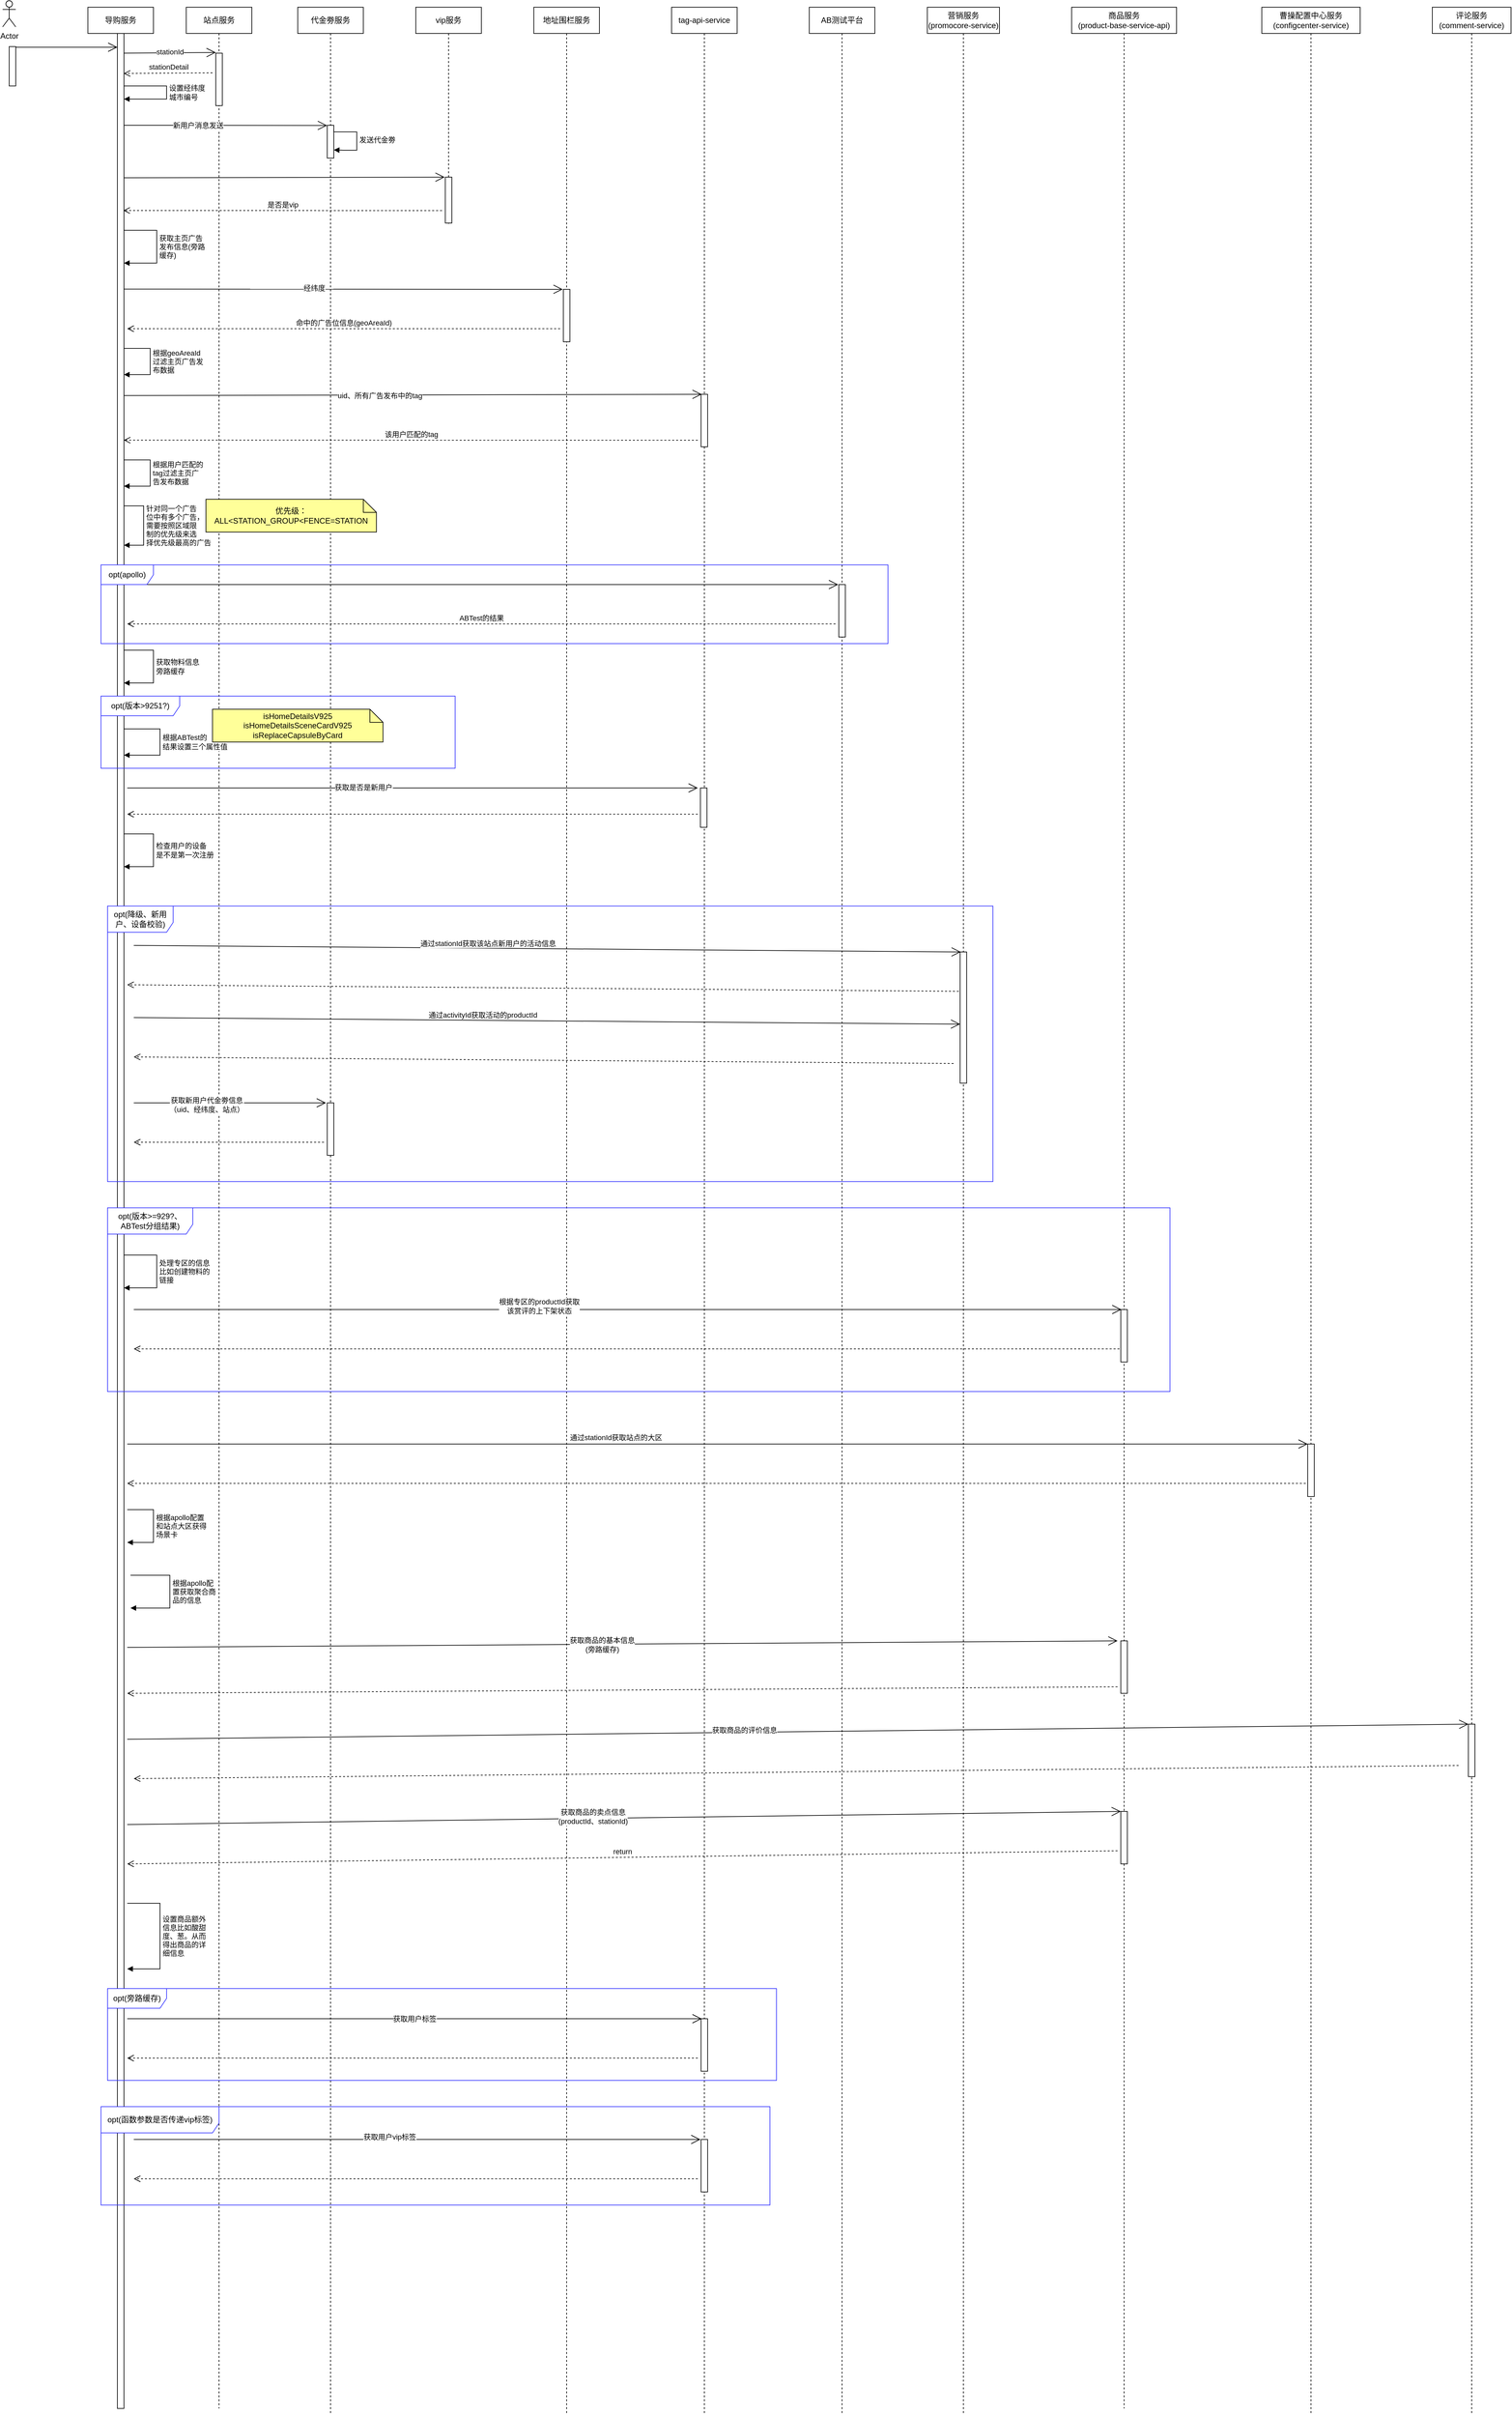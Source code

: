 <mxfile version="14.8.4" type="github">
  <diagram id="kgpKYQtTHZ0yAKxKKP6v" name="Page-1">
    <mxGraphModel dx="1892" dy="1228" grid="1" gridSize="10" guides="1" tooltips="1" connect="1" arrows="1" fold="1" page="1" pageScale="1" pageWidth="850" pageHeight="1100" math="0" shadow="0">
      <root>
        <mxCell id="0" />
        <mxCell id="1" parent="0" />
        <mxCell id="BySjJvubJEvUV4nn8snt-1" value="Actor" style="shape=umlActor;verticalLabelPosition=bottom;verticalAlign=top;html=1;outlineConnect=0;" vertex="1" parent="1">
          <mxGeometry x="170" width="20" height="40" as="geometry" />
        </mxCell>
        <mxCell id="BySjJvubJEvUV4nn8snt-5" value="" style="html=1;points=[];perimeter=orthogonalPerimeter;" vertex="1" parent="1">
          <mxGeometry x="180" y="70" width="10" height="60" as="geometry" />
        </mxCell>
        <mxCell id="BySjJvubJEvUV4nn8snt-8" value="" style="endArrow=open;endFill=1;endSize=12;html=1;" edge="1" parent="1">
          <mxGeometry width="160" relative="1" as="geometry">
            <mxPoint x="190" y="71" as="sourcePoint" />
            <mxPoint x="345" y="71" as="targetPoint" />
          </mxGeometry>
        </mxCell>
        <mxCell id="BySjJvubJEvUV4nn8snt-9" value="导购服务" style="shape=umlLifeline;perimeter=lifelinePerimeter;whiteSpace=wrap;html=1;container=1;collapsible=0;recursiveResize=0;outlineConnect=0;" vertex="1" parent="1">
          <mxGeometry x="300" y="10" width="100" height="1130" as="geometry" />
        </mxCell>
        <mxCell id="BySjJvubJEvUV4nn8snt-17" value="设置经纬度&lt;br&gt;城市编号" style="edgeStyle=orthogonalEdgeStyle;html=1;align=left;spacingLeft=2;endArrow=block;rounded=0;" edge="1" parent="BySjJvubJEvUV4nn8snt-9">
          <mxGeometry relative="1" as="geometry">
            <mxPoint x="55" y="120" as="sourcePoint" />
            <Array as="points">
              <mxPoint x="55" y="120" />
              <mxPoint x="120" y="120" />
              <mxPoint x="120" y="140" />
            </Array>
            <mxPoint x="55" y="140" as="targetPoint" />
          </mxGeometry>
        </mxCell>
        <mxCell id="BySjJvubJEvUV4nn8snt-30" value="" style="endArrow=open;endFill=1;endSize=12;html=1;entryX=-0.1;entryY=0;entryDx=0;entryDy=0;entryPerimeter=0;" edge="1" parent="BySjJvubJEvUV4nn8snt-9" target="BySjJvubJEvUV4nn8snt-29">
          <mxGeometry width="160" relative="1" as="geometry">
            <mxPoint x="55" y="260" as="sourcePoint" />
            <mxPoint x="215" y="260" as="targetPoint" />
          </mxGeometry>
        </mxCell>
        <mxCell id="BySjJvubJEvUV4nn8snt-12" value="站点服务" style="shape=umlLifeline;perimeter=lifelinePerimeter;whiteSpace=wrap;html=1;container=1;collapsible=0;recursiveResize=0;outlineConnect=0;" vertex="1" parent="1">
          <mxGeometry x="450" y="10" width="100" height="3660" as="geometry" />
        </mxCell>
        <mxCell id="BySjJvubJEvUV4nn8snt-14" value="" style="html=1;points=[];perimeter=orthogonalPerimeter;" vertex="1" parent="BySjJvubJEvUV4nn8snt-12">
          <mxGeometry x="45" y="70" width="10" height="80" as="geometry" />
        </mxCell>
        <mxCell id="BySjJvubJEvUV4nn8snt-84" value="" style="endArrow=open;endFill=1;endSize=12;html=1;" edge="1" parent="BySjJvubJEvUV4nn8snt-12">
          <mxGeometry width="160" relative="1" as="geometry">
            <mxPoint x="-80" y="1670" as="sourcePoint" />
            <mxPoint x="213" y="1670" as="targetPoint" />
          </mxGeometry>
        </mxCell>
        <mxCell id="BySjJvubJEvUV4nn8snt-85" value="获取新用户代金劵信息&lt;br&gt;（uid、经纬度、站点）" style="edgeLabel;html=1;align=center;verticalAlign=middle;resizable=0;points=[];" vertex="1" connectable="0" parent="BySjJvubJEvUV4nn8snt-84">
          <mxGeometry x="-0.247" y="-3" relative="1" as="geometry">
            <mxPoint as="offset" />
          </mxGeometry>
        </mxCell>
        <mxCell id="BySjJvubJEvUV4nn8snt-13" value="" style="endArrow=open;endFill=1;endSize=12;html=1;entryX=0;entryY=-0.012;entryDx=0;entryDy=0;entryPerimeter=0;" edge="1" parent="1" target="BySjJvubJEvUV4nn8snt-14">
          <mxGeometry width="160" relative="1" as="geometry">
            <mxPoint x="355" y="80" as="sourcePoint" />
            <mxPoint x="490" y="80" as="targetPoint" />
          </mxGeometry>
        </mxCell>
        <mxCell id="BySjJvubJEvUV4nn8snt-19" value="stationId" style="edgeLabel;html=1;align=center;verticalAlign=middle;resizable=0;points=[];" vertex="1" connectable="0" parent="BySjJvubJEvUV4nn8snt-13">
          <mxGeometry x="-0.004" y="2" relative="1" as="geometry">
            <mxPoint as="offset" />
          </mxGeometry>
        </mxCell>
        <mxCell id="BySjJvubJEvUV4nn8snt-15" value="stationDetail" style="html=1;verticalAlign=bottom;endArrow=open;dashed=1;endSize=8;entryX=0.967;entryY=0.392;entryDx=0;entryDy=0;entryPerimeter=0;" edge="1" parent="1">
          <mxGeometry relative="1" as="geometry">
            <mxPoint x="490" y="110" as="sourcePoint" />
            <mxPoint x="354.67" y="110.96" as="targetPoint" />
          </mxGeometry>
        </mxCell>
        <mxCell id="BySjJvubJEvUV4nn8snt-18" value="代金劵服务" style="shape=umlLifeline;perimeter=lifelinePerimeter;whiteSpace=wrap;html=1;container=1;collapsible=0;recursiveResize=0;outlineConnect=0;" vertex="1" parent="1">
          <mxGeometry x="620" y="10" width="100" height="3670" as="geometry" />
        </mxCell>
        <mxCell id="BySjJvubJEvUV4nn8snt-22" value="" style="html=1;points=[];perimeter=orthogonalPerimeter;" vertex="1" parent="BySjJvubJEvUV4nn8snt-18">
          <mxGeometry x="45" y="180" width="10" height="50" as="geometry" />
        </mxCell>
        <mxCell id="BySjJvubJEvUV4nn8snt-25" value="发送代金劵" style="edgeStyle=orthogonalEdgeStyle;html=1;align=left;spacingLeft=2;endArrow=block;rounded=0;exitX=0.988;exitY=0.128;exitDx=0;exitDy=0;exitPerimeter=0;entryX=0.998;entryY=0.75;entryDx=0;entryDy=0;entryPerimeter=0;" edge="1" target="BySjJvubJEvUV4nn8snt-22" parent="BySjJvubJEvUV4nn8snt-18" source="BySjJvubJEvUV4nn8snt-22">
          <mxGeometry relative="1" as="geometry">
            <mxPoint x="60" y="190" as="sourcePoint" />
            <Array as="points">
              <mxPoint x="55" y="190" />
              <mxPoint x="90" y="190" />
              <mxPoint x="90" y="218" />
              <mxPoint x="70" y="218" />
            </Array>
            <mxPoint x="70" y="209" as="targetPoint" />
          </mxGeometry>
        </mxCell>
        <mxCell id="BySjJvubJEvUV4nn8snt-83" value="" style="html=1;points=[];perimeter=orthogonalPerimeter;strokeColor=#000000;fillColor=#FFFFFF;" vertex="1" parent="BySjJvubJEvUV4nn8snt-18">
          <mxGeometry x="45" y="1670" width="10" height="80" as="geometry" />
        </mxCell>
        <mxCell id="BySjJvubJEvUV4nn8snt-21" value="" style="endArrow=open;endFill=1;endSize=12;html=1;entryX=-0.033;entryY=0.004;entryDx=0;entryDy=0;entryPerimeter=0;" edge="1" parent="1" target="BySjJvubJEvUV4nn8snt-22">
          <mxGeometry width="160" relative="1" as="geometry">
            <mxPoint x="355" y="190" as="sourcePoint" />
            <mxPoint x="515" y="190" as="targetPoint" />
          </mxGeometry>
        </mxCell>
        <mxCell id="BySjJvubJEvUV4nn8snt-23" value="新用户消息发送" style="edgeLabel;html=1;align=center;verticalAlign=middle;resizable=0;points=[];" vertex="1" connectable="0" parent="BySjJvubJEvUV4nn8snt-21">
          <mxGeometry x="-0.27" relative="1" as="geometry">
            <mxPoint as="offset" />
          </mxGeometry>
        </mxCell>
        <mxCell id="BySjJvubJEvUV4nn8snt-28" value="vip服务" style="shape=umlLifeline;perimeter=lifelinePerimeter;whiteSpace=wrap;html=1;container=1;collapsible=0;recursiveResize=0;outlineConnect=0;" vertex="1" parent="1">
          <mxGeometry x="800" y="10" width="100" height="330" as="geometry" />
        </mxCell>
        <mxCell id="BySjJvubJEvUV4nn8snt-29" value="" style="html=1;points=[];perimeter=orthogonalPerimeter;" vertex="1" parent="BySjJvubJEvUV4nn8snt-28">
          <mxGeometry x="45" y="259" width="10" height="70" as="geometry" />
        </mxCell>
        <mxCell id="BySjJvubJEvUV4nn8snt-31" value="是否是vip" style="html=1;verticalAlign=bottom;endArrow=open;dashed=1;endSize=8;entryX=0.9;entryY=0.694;entryDx=0;entryDy=0;entryPerimeter=0;" edge="1" parent="1">
          <mxGeometry relative="1" as="geometry">
            <mxPoint x="840" y="320" as="sourcePoint" />
            <mxPoint x="354.0" y="319.84" as="targetPoint" />
          </mxGeometry>
        </mxCell>
        <mxCell id="BySjJvubJEvUV4nn8snt-33" value="获取主页广告&lt;br&gt;发布信息(旁路&lt;br&gt;缓存)" style="edgeStyle=orthogonalEdgeStyle;html=1;align=left;spacingLeft=2;endArrow=block;rounded=0;" edge="1" parent="1">
          <mxGeometry relative="1" as="geometry">
            <mxPoint x="355" y="350" as="sourcePoint" />
            <Array as="points">
              <mxPoint x="405" y="350" />
              <mxPoint x="405" y="400" />
            </Array>
            <mxPoint x="355" y="400" as="targetPoint" />
          </mxGeometry>
        </mxCell>
        <mxCell id="BySjJvubJEvUV4nn8snt-35" value="地址围栏服务" style="shape=umlLifeline;perimeter=lifelinePerimeter;whiteSpace=wrap;html=1;container=1;collapsible=0;recursiveResize=0;outlineConnect=0;" vertex="1" parent="1">
          <mxGeometry x="980" y="10" width="100" height="3670" as="geometry" />
        </mxCell>
        <mxCell id="BySjJvubJEvUV4nn8snt-36" value="" style="html=1;points=[];perimeter=orthogonalPerimeter;" vertex="1" parent="BySjJvubJEvUV4nn8snt-35">
          <mxGeometry x="45" y="430" width="10" height="80" as="geometry" />
        </mxCell>
        <mxCell id="BySjJvubJEvUV4nn8snt-44" value="" style="endArrow=open;endFill=1;endSize=12;html=1;exitX=0.971;exitY=0.755;exitDx=0;exitDy=0;exitPerimeter=0;" edge="1" parent="BySjJvubJEvUV4nn8snt-35">
          <mxGeometry width="160" relative="1" as="geometry">
            <mxPoint x="-625.29" y="591.905" as="sourcePoint" />
            <mxPoint x="256" y="590" as="targetPoint" />
          </mxGeometry>
        </mxCell>
        <mxCell id="BySjJvubJEvUV4nn8snt-45" value="uid、所有广告发布中的tag" style="edgeLabel;html=1;align=center;verticalAlign=middle;resizable=0;points=[];" vertex="1" connectable="0" parent="BySjJvubJEvUV4nn8snt-44">
          <mxGeometry x="-0.115" y="-1" relative="1" as="geometry">
            <mxPoint as="offset" />
          </mxGeometry>
        </mxCell>
        <mxCell id="BySjJvubJEvUV4nn8snt-69" value="" style="endArrow=open;endFill=1;endSize=12;html=1;" edge="1" parent="BySjJvubJEvUV4nn8snt-35">
          <mxGeometry width="160" relative="1" as="geometry">
            <mxPoint x="-620" y="1190" as="sourcePoint" />
            <mxPoint x="250" y="1190" as="targetPoint" />
          </mxGeometry>
        </mxCell>
        <mxCell id="BySjJvubJEvUV4nn8snt-70" value="获取是否是新用户" style="edgeLabel;html=1;align=center;verticalAlign=middle;resizable=0;points=[];" vertex="1" connectable="0" parent="BySjJvubJEvUV4nn8snt-69">
          <mxGeometry x="-0.173" y="1" relative="1" as="geometry">
            <mxPoint as="offset" />
          </mxGeometry>
        </mxCell>
        <mxCell id="BySjJvubJEvUV4nn8snt-123" value="获取用户标签" style="endArrow=open;endFill=1;endSize=12;html=1;" edge="1" parent="BySjJvubJEvUV4nn8snt-35">
          <mxGeometry width="160" relative="1" as="geometry">
            <mxPoint x="-620" y="3066" as="sourcePoint" />
            <mxPoint x="256" y="3066" as="targetPoint" />
          </mxGeometry>
        </mxCell>
        <mxCell id="BySjJvubJEvUV4nn8snt-127" value="" style="endArrow=open;endFill=1;endSize=12;html=1;" edge="1" parent="BySjJvubJEvUV4nn8snt-35">
          <mxGeometry width="160" relative="1" as="geometry">
            <mxPoint x="-610" y="3250" as="sourcePoint" />
            <mxPoint x="254" y="3250" as="targetPoint" />
          </mxGeometry>
        </mxCell>
        <mxCell id="BySjJvubJEvUV4nn8snt-128" value="获取用户vip标签" style="edgeLabel;html=1;align=center;verticalAlign=middle;resizable=0;points=[];" vertex="1" connectable="0" parent="BySjJvubJEvUV4nn8snt-127">
          <mxGeometry x="-0.097" y="4" relative="1" as="geometry">
            <mxPoint as="offset" />
          </mxGeometry>
        </mxCell>
        <mxCell id="BySjJvubJEvUV4nn8snt-37" value="" style="endArrow=open;endFill=1;endSize=12;html=1;exitX=0.988;exitY=0.533;exitDx=0;exitDy=0;exitPerimeter=0;" edge="1" parent="1">
          <mxGeometry width="160" relative="1" as="geometry">
            <mxPoint x="354.88" y="439.623" as="sourcePoint" />
            <mxPoint x="1024" y="440" as="targetPoint" />
          </mxGeometry>
        </mxCell>
        <mxCell id="BySjJvubJEvUV4nn8snt-39" value="经纬度" style="edgeLabel;html=1;align=center;verticalAlign=middle;resizable=0;points=[];" vertex="1" connectable="0" parent="BySjJvubJEvUV4nn8snt-37">
          <mxGeometry x="-0.13" y="2" relative="1" as="geometry">
            <mxPoint x="-1" as="offset" />
          </mxGeometry>
        </mxCell>
        <mxCell id="BySjJvubJEvUV4nn8snt-38" value="命中的广告位信息(geoAreaId)" style="html=1;verticalAlign=bottom;endArrow=open;dashed=1;endSize=8;" edge="1" parent="1">
          <mxGeometry relative="1" as="geometry">
            <mxPoint x="1020" y="500" as="sourcePoint" />
            <mxPoint x="360" y="500" as="targetPoint" />
          </mxGeometry>
        </mxCell>
        <mxCell id="BySjJvubJEvUV4nn8snt-41" value="根据&lt;span style=&quot;text-align: center&quot;&gt;geoAreaId&lt;br&gt;&lt;/span&gt;过滤主页广告发&lt;br&gt;布数据" style="edgeStyle=orthogonalEdgeStyle;html=1;align=left;spacingLeft=2;endArrow=block;rounded=0;" edge="1" parent="1">
          <mxGeometry relative="1" as="geometry">
            <mxPoint x="355" y="530" as="sourcePoint" />
            <Array as="points">
              <mxPoint x="395" y="530" />
              <mxPoint x="395" y="570" />
              <mxPoint x="355" y="570" />
            </Array>
            <mxPoint x="355" y="570" as="targetPoint" />
          </mxGeometry>
        </mxCell>
        <mxCell id="BySjJvubJEvUV4nn8snt-42" value="tag-api-service" style="shape=umlLifeline;perimeter=lifelinePerimeter;whiteSpace=wrap;html=1;container=1;collapsible=0;recursiveResize=0;outlineConnect=0;" vertex="1" parent="1">
          <mxGeometry x="1190" y="10" width="100" height="3670" as="geometry" />
        </mxCell>
        <mxCell id="BySjJvubJEvUV4nn8snt-43" value="" style="html=1;points=[];perimeter=orthogonalPerimeter;" vertex="1" parent="BySjJvubJEvUV4nn8snt-42">
          <mxGeometry x="45" y="590" width="10" height="80" as="geometry" />
        </mxCell>
        <mxCell id="BySjJvubJEvUV4nn8snt-60" value="" style="endArrow=open;endFill=1;endSize=12;html=1;" edge="1" parent="BySjJvubJEvUV4nn8snt-42">
          <mxGeometry width="160" relative="1" as="geometry">
            <mxPoint x="-830" y="880" as="sourcePoint" />
            <mxPoint x="254" y="880" as="targetPoint" />
          </mxGeometry>
        </mxCell>
        <mxCell id="BySjJvubJEvUV4nn8snt-68" value="" style="html=1;points=[];perimeter=orthogonalPerimeter;fillColor=#FFFFFF;" vertex="1" parent="BySjJvubJEvUV4nn8snt-42">
          <mxGeometry x="44" y="1190" width="10" height="60" as="geometry" />
        </mxCell>
        <mxCell id="BySjJvubJEvUV4nn8snt-46" value="该用户匹配的tag" style="html=1;verticalAlign=bottom;endArrow=open;dashed=1;endSize=8;entryX=0.971;entryY=0.848;entryDx=0;entryDy=0;entryPerimeter=0;" edge="1" parent="1">
          <mxGeometry relative="1" as="geometry">
            <mxPoint x="1230" y="670" as="sourcePoint" />
            <mxPoint x="354.71" y="669.888" as="targetPoint" />
          </mxGeometry>
        </mxCell>
        <mxCell id="BySjJvubJEvUV4nn8snt-47" value="根据用户匹配的&lt;br&gt;tag过滤主页广&lt;br&gt;告发布数据" style="edgeStyle=orthogonalEdgeStyle;html=1;align=left;spacingLeft=2;endArrow=block;rounded=0;" edge="1" parent="1">
          <mxGeometry relative="1" as="geometry">
            <mxPoint x="355.0" y="700" as="sourcePoint" />
            <Array as="points">
              <mxPoint x="395" y="700" />
              <mxPoint x="395" y="740" />
              <mxPoint x="355" y="740" />
            </Array>
            <mxPoint x="355.0" y="740" as="targetPoint" />
          </mxGeometry>
        </mxCell>
        <mxCell id="BySjJvubJEvUV4nn8snt-48" value="" style="html=1;points=[];perimeter=orthogonalPerimeter;" vertex="1" parent="1">
          <mxGeometry x="345" y="50" width="10" height="3620" as="geometry" />
        </mxCell>
        <mxCell id="BySjJvubJEvUV4nn8snt-53" value="&lt;span style=&quot;text-align: center&quot;&gt;针对同一个广告&lt;/span&gt;&lt;br style=&quot;text-align: center&quot;&gt;&lt;span style=&quot;text-align: center&quot;&gt;位中有多个广告，&lt;/span&gt;&lt;br style=&quot;text-align: center&quot;&gt;&lt;span style=&quot;text-align: center&quot;&gt;需要按照区域限&lt;br&gt;制的优先级来选&lt;br&gt;择优先级最高的广告&lt;/span&gt;" style="edgeStyle=orthogonalEdgeStyle;html=1;align=left;spacingLeft=2;endArrow=block;rounded=0;" edge="1" parent="1">
          <mxGeometry relative="1" as="geometry">
            <mxPoint x="355" y="770" as="sourcePoint" />
            <Array as="points">
              <mxPoint x="385" y="770" />
              <mxPoint x="385" y="830" />
              <mxPoint x="355" y="830" />
            </Array>
            <mxPoint x="355" y="830" as="targetPoint" />
          </mxGeometry>
        </mxCell>
        <mxCell id="BySjJvubJEvUV4nn8snt-54" value="优先级：&lt;br&gt;ALL&amp;lt;STATION_GROUP&amp;lt;FENCE=STATION" style="shape=note;size=20;whiteSpace=wrap;html=1;fillColor=#FFFF99;" vertex="1" parent="1">
          <mxGeometry x="480" y="760" width="260" height="50" as="geometry" />
        </mxCell>
        <mxCell id="BySjJvubJEvUV4nn8snt-55" style="edgeStyle=orthogonalEdgeStyle;rounded=0;orthogonalLoop=1;jettySize=auto;html=1;exitX=0.5;exitY=1;exitDx=0;exitDy=0;exitPerimeter=0;" edge="1" parent="1" source="BySjJvubJEvUV4nn8snt-54" target="BySjJvubJEvUV4nn8snt-54">
          <mxGeometry relative="1" as="geometry" />
        </mxCell>
        <mxCell id="BySjJvubJEvUV4nn8snt-58" value="AB测试平台" style="shape=umlLifeline;perimeter=lifelinePerimeter;whiteSpace=wrap;html=1;container=1;collapsible=0;recursiveResize=0;outlineConnect=0;fillColor=#FFFFFF;" vertex="1" parent="1">
          <mxGeometry x="1400" y="10" width="100" height="3670" as="geometry" />
        </mxCell>
        <mxCell id="BySjJvubJEvUV4nn8snt-59" value="" style="html=1;points=[];perimeter=orthogonalPerimeter;fillColor=#FFFFFF;" vertex="1" parent="BySjJvubJEvUV4nn8snt-58">
          <mxGeometry x="45" y="880" width="10" height="80" as="geometry" />
        </mxCell>
        <mxCell id="BySjJvubJEvUV4nn8snt-77" value="" style="endArrow=open;endFill=1;endSize=12;html=1;" edge="1" parent="BySjJvubJEvUV4nn8snt-58">
          <mxGeometry width="160" relative="1" as="geometry">
            <mxPoint x="-1030" y="1430" as="sourcePoint" />
            <mxPoint x="231" y="1440" as="targetPoint" />
          </mxGeometry>
        </mxCell>
        <mxCell id="BySjJvubJEvUV4nn8snt-78" value="通过stationId获取该站点新用户的活动信息" style="edgeLabel;html=1;align=center;verticalAlign=middle;resizable=0;points=[];" vertex="1" connectable="0" parent="BySjJvubJEvUV4nn8snt-77">
          <mxGeometry x="-0.144" y="8" relative="1" as="geometry">
            <mxPoint as="offset" />
          </mxGeometry>
        </mxCell>
        <mxCell id="BySjJvubJEvUV4nn8snt-80" value="" style="endArrow=open;endFill=1;endSize=12;html=1;" edge="1" parent="BySjJvubJEvUV4nn8snt-58">
          <mxGeometry width="160" relative="1" as="geometry">
            <mxPoint x="-1030" y="1540" as="sourcePoint" />
            <mxPoint x="230" y="1550" as="targetPoint" />
          </mxGeometry>
        </mxCell>
        <mxCell id="BySjJvubJEvUV4nn8snt-81" value="通过activityId获取活动的productId" style="edgeLabel;html=1;align=center;verticalAlign=middle;resizable=0;points=[];" vertex="1" connectable="0" parent="BySjJvubJEvUV4nn8snt-80">
          <mxGeometry x="-0.156" y="8" relative="1" as="geometry">
            <mxPoint as="offset" />
          </mxGeometry>
        </mxCell>
        <mxCell id="BySjJvubJEvUV4nn8snt-61" value="ABTest的结果" style="html=1;verticalAlign=bottom;endArrow=open;dashed=1;endSize=8;" edge="1" parent="1">
          <mxGeometry relative="1" as="geometry">
            <mxPoint x="1440" y="950" as="sourcePoint" />
            <mxPoint x="360" y="950" as="targetPoint" />
          </mxGeometry>
        </mxCell>
        <mxCell id="BySjJvubJEvUV4nn8snt-63" value="获取物料信息&lt;br&gt;旁路缓存" style="edgeStyle=orthogonalEdgeStyle;html=1;align=left;spacingLeft=2;endArrow=block;rounded=0;" edge="1" parent="1">
          <mxGeometry relative="1" as="geometry">
            <mxPoint x="355" y="990" as="sourcePoint" />
            <Array as="points">
              <mxPoint x="400" y="990" />
              <mxPoint x="400" y="1040" />
              <mxPoint x="355" y="1040" />
            </Array>
            <mxPoint x="355" y="1040" as="targetPoint" />
          </mxGeometry>
        </mxCell>
        <mxCell id="BySjJvubJEvUV4nn8snt-64" value="opt(apollo)" style="shape=umlFrame;whiteSpace=wrap;html=1;fillColor=#FFFFFF;width=80;height=30;strokeColor=#3333FF;" vertex="1" parent="1">
          <mxGeometry x="320" y="860" width="1200" height="120" as="geometry" />
        </mxCell>
        <mxCell id="BySjJvubJEvUV4nn8snt-66" value="根据ABTest的&lt;br&gt;结果设置三个属性值" style="edgeStyle=orthogonalEdgeStyle;html=1;align=left;spacingLeft=2;endArrow=block;rounded=0;" edge="1" parent="1">
          <mxGeometry relative="1" as="geometry">
            <mxPoint x="355" y="1110" as="sourcePoint" />
            <Array as="points">
              <mxPoint x="410" y="1110" />
              <mxPoint x="410" y="1150" />
              <mxPoint x="355" y="1150" />
            </Array>
            <mxPoint x="355" y="1150" as="targetPoint" />
          </mxGeometry>
        </mxCell>
        <mxCell id="BySjJvubJEvUV4nn8snt-67" value="isHomeDetailsV925&lt;br&gt;isHomeDetailsSceneCardV925&lt;br&gt;isReplaceCapsuleByCard" style="shape=note;size=20;whiteSpace=wrap;html=1;fillColor=#FFFF99;" vertex="1" parent="1">
          <mxGeometry x="490" y="1080" width="260" height="50" as="geometry" />
        </mxCell>
        <mxCell id="BySjJvubJEvUV4nn8snt-71" value="" style="html=1;verticalAlign=bottom;endArrow=open;dashed=1;endSize=8;" edge="1" parent="1">
          <mxGeometry relative="1" as="geometry">
            <mxPoint x="1230" y="1240" as="sourcePoint" />
            <mxPoint x="360" y="1240" as="targetPoint" />
          </mxGeometry>
        </mxCell>
        <mxCell id="BySjJvubJEvUV4nn8snt-73" value="检查用户的设备&lt;br&gt;是不是第一次注册" style="edgeStyle=orthogonalEdgeStyle;html=1;align=left;spacingLeft=2;endArrow=block;rounded=0;" edge="1" parent="1">
          <mxGeometry relative="1" as="geometry">
            <mxPoint x="355.0" y="1270" as="sourcePoint" />
            <Array as="points">
              <mxPoint x="400" y="1270" />
              <mxPoint x="400" y="1320" />
              <mxPoint x="355" y="1320" />
            </Array>
            <mxPoint x="355.0" y="1320" as="targetPoint" />
          </mxGeometry>
        </mxCell>
        <mxCell id="BySjJvubJEvUV4nn8snt-74" value="opt(版本&amp;gt;9251?)" style="shape=umlFrame;whiteSpace=wrap;html=1;fillColor=#FFFFFF;width=120;height=30;strokeColor=#3333FF;" vertex="1" parent="1">
          <mxGeometry x="320" y="1060" width="540" height="110" as="geometry" />
        </mxCell>
        <mxCell id="BySjJvubJEvUV4nn8snt-75" value="营销服务&lt;br&gt;(promocore-service)" style="shape=umlLifeline;perimeter=lifelinePerimeter;whiteSpace=wrap;html=1;container=1;collapsible=0;recursiveResize=0;outlineConnect=0;strokeColor=#000000;fillColor=#FFFFFF;" vertex="1" parent="1">
          <mxGeometry x="1580" y="10" width="110" height="3670" as="geometry" />
        </mxCell>
        <mxCell id="BySjJvubJEvUV4nn8snt-76" value="" style="html=1;points=[];perimeter=orthogonalPerimeter;strokeColor=#000000;fillColor=#FFFFFF;" vertex="1" parent="BySjJvubJEvUV4nn8snt-75">
          <mxGeometry x="50" y="1440" width="10" height="200" as="geometry" />
        </mxCell>
        <mxCell id="BySjJvubJEvUV4nn8snt-79" value="" style="html=1;verticalAlign=bottom;endArrow=open;dashed=1;endSize=8;" edge="1" parent="1">
          <mxGeometry relative="1" as="geometry">
            <mxPoint x="1628" y="1510" as="sourcePoint" />
            <mxPoint x="360" y="1500" as="targetPoint" />
          </mxGeometry>
        </mxCell>
        <mxCell id="BySjJvubJEvUV4nn8snt-82" value="" style="html=1;verticalAlign=bottom;endArrow=open;dashed=1;endSize=8;" edge="1" parent="1">
          <mxGeometry relative="1" as="geometry">
            <mxPoint x="1620" y="1620" as="sourcePoint" />
            <mxPoint x="370" y="1610" as="targetPoint" />
          </mxGeometry>
        </mxCell>
        <mxCell id="BySjJvubJEvUV4nn8snt-86" value="" style="html=1;verticalAlign=bottom;endArrow=open;dashed=1;endSize=8;" edge="1" parent="1">
          <mxGeometry relative="1" as="geometry">
            <mxPoint x="660" y="1740" as="sourcePoint" />
            <mxPoint x="370" y="1740" as="targetPoint" />
          </mxGeometry>
        </mxCell>
        <mxCell id="BySjJvubJEvUV4nn8snt-87" value="opt(降级、新用户、设备校验)" style="shape=umlFrame;whiteSpace=wrap;html=1;strokeColor=#3333FF;fillColor=#FFFFFF;width=100;height=40;" vertex="1" parent="1">
          <mxGeometry x="330" y="1380" width="1350" height="420" as="geometry" />
        </mxCell>
        <mxCell id="BySjJvubJEvUV4nn8snt-89" value="商品服务&lt;br&gt;(product-base-service-api)" style="shape=umlLifeline;perimeter=lifelinePerimeter;whiteSpace=wrap;html=1;container=1;collapsible=0;recursiveResize=0;outlineConnect=0;strokeColor=#000000;fillColor=#FFFFFF;" vertex="1" parent="1">
          <mxGeometry x="1800" y="10" width="160" height="3660" as="geometry" />
        </mxCell>
        <mxCell id="BySjJvubJEvUV4nn8snt-107" value="" style="html=1;points=[];perimeter=orthogonalPerimeter;strokeColor=#000000;fillColor=#FFFFFF;" vertex="1" parent="BySjJvubJEvUV4nn8snt-89">
          <mxGeometry x="75" y="2490" width="10" height="80" as="geometry" />
        </mxCell>
        <mxCell id="BySjJvubJEvUV4nn8snt-116" value="" style="html=1;points=[];perimeter=orthogonalPerimeter;strokeColor=#000000;fillColor=#FFFFFF;" vertex="1" parent="BySjJvubJEvUV4nn8snt-89">
          <mxGeometry x="75" y="2750" width="10" height="80" as="geometry" />
        </mxCell>
        <mxCell id="BySjJvubJEvUV4nn8snt-90" value="" style="html=1;points=[];perimeter=orthogonalPerimeter;strokeColor=#000000;fillColor=#FFFFFF;" vertex="1" parent="1">
          <mxGeometry x="1875" y="1995" width="10" height="80" as="geometry" />
        </mxCell>
        <mxCell id="BySjJvubJEvUV4nn8snt-92" value="处理专区的信息&lt;br&gt;比如创建物料的&lt;br&gt;链接" style="edgeStyle=orthogonalEdgeStyle;html=1;align=left;spacingLeft=2;endArrow=block;rounded=0;" edge="1" parent="1">
          <mxGeometry relative="1" as="geometry">
            <mxPoint x="355" y="1912" as="sourcePoint" />
            <Array as="points">
              <mxPoint x="405" y="1912" />
              <mxPoint x="405" y="1962" />
            </Array>
            <mxPoint x="355" y="1962" as="targetPoint" />
          </mxGeometry>
        </mxCell>
        <mxCell id="BySjJvubJEvUV4nn8snt-93" value="" style="endArrow=open;endFill=1;endSize=12;html=1;" edge="1" parent="1">
          <mxGeometry width="160" relative="1" as="geometry">
            <mxPoint x="370" y="1995" as="sourcePoint" />
            <mxPoint x="1876" y="1995" as="targetPoint" />
          </mxGeometry>
        </mxCell>
        <mxCell id="BySjJvubJEvUV4nn8snt-94" value="根据专区的productId获取&lt;br&gt;该赏评的上下架状态" style="edgeLabel;html=1;align=center;verticalAlign=middle;resizable=0;points=[];" vertex="1" connectable="0" parent="BySjJvubJEvUV4nn8snt-93">
          <mxGeometry x="-0.18" y="5" relative="1" as="geometry">
            <mxPoint as="offset" />
          </mxGeometry>
        </mxCell>
        <mxCell id="BySjJvubJEvUV4nn8snt-95" value="" style="html=1;verticalAlign=bottom;endArrow=open;dashed=1;endSize=8;" edge="1" parent="1">
          <mxGeometry relative="1" as="geometry">
            <mxPoint x="1873" y="2055" as="sourcePoint" />
            <mxPoint x="370" y="2055" as="targetPoint" />
          </mxGeometry>
        </mxCell>
        <mxCell id="BySjJvubJEvUV4nn8snt-96" value="opt(版本&amp;gt;=929?、ABTest分组结果)" style="shape=umlFrame;whiteSpace=wrap;html=1;strokeColor=#3333FF;fillColor=#FFFFFF;width=130;height=40;" vertex="1" parent="1">
          <mxGeometry x="330" y="1840" width="1620" height="280" as="geometry" />
        </mxCell>
        <mxCell id="BySjJvubJEvUV4nn8snt-98" value="曹操配置中心服务&lt;br&gt;(configcenter-service)" style="shape=umlLifeline;perimeter=lifelinePerimeter;whiteSpace=wrap;html=1;container=1;collapsible=0;recursiveResize=0;outlineConnect=0;strokeColor=#000000;fillColor=#FFFFFF;" vertex="1" parent="1">
          <mxGeometry x="2090" y="10" width="150" height="3670" as="geometry" />
        </mxCell>
        <mxCell id="BySjJvubJEvUV4nn8snt-99" value="" style="html=1;points=[];perimeter=orthogonalPerimeter;strokeColor=#000000;fillColor=#FFFFFF;" vertex="1" parent="BySjJvubJEvUV4nn8snt-98">
          <mxGeometry x="70" y="2190" width="10" height="80" as="geometry" />
        </mxCell>
        <mxCell id="BySjJvubJEvUV4nn8snt-100" value="" style="endArrow=open;endFill=1;endSize=12;html=1;" edge="1" parent="1">
          <mxGeometry width="160" relative="1" as="geometry">
            <mxPoint x="360" y="2200" as="sourcePoint" />
            <mxPoint x="2160" y="2200" as="targetPoint" />
          </mxGeometry>
        </mxCell>
        <mxCell id="BySjJvubJEvUV4nn8snt-101" value="通过stationId获取站点的大区" style="edgeLabel;html=1;align=center;verticalAlign=middle;resizable=0;points=[];" vertex="1" connectable="0" parent="BySjJvubJEvUV4nn8snt-100">
          <mxGeometry x="-0.172" y="10" relative="1" as="geometry">
            <mxPoint as="offset" />
          </mxGeometry>
        </mxCell>
        <mxCell id="BySjJvubJEvUV4nn8snt-102" value="" style="html=1;verticalAlign=bottom;endArrow=open;dashed=1;endSize=8;" edge="1" parent="1">
          <mxGeometry relative="1" as="geometry">
            <mxPoint x="2157" y="2260" as="sourcePoint" />
            <mxPoint x="360" y="2260" as="targetPoint" />
          </mxGeometry>
        </mxCell>
        <mxCell id="BySjJvubJEvUV4nn8snt-104" value="根据apollo配置&lt;br&gt;和站点大区获得&lt;br&gt;场景卡" style="edgeStyle=orthogonalEdgeStyle;html=1;align=left;spacingLeft=2;endArrow=block;rounded=0;" edge="1" parent="1">
          <mxGeometry relative="1" as="geometry">
            <mxPoint x="360" y="2300" as="sourcePoint" />
            <Array as="points">
              <mxPoint x="400" y="2300" />
              <mxPoint x="400" y="2350" />
              <mxPoint x="360" y="2350" />
            </Array>
            <mxPoint x="360" y="2350" as="targetPoint" />
          </mxGeometry>
        </mxCell>
        <mxCell id="BySjJvubJEvUV4nn8snt-106" value="根据apollo配&lt;br&gt;置获取聚合商&lt;br&gt;品的信息" style="edgeStyle=orthogonalEdgeStyle;html=1;align=left;spacingLeft=2;endArrow=block;rounded=0;" edge="1" parent="1">
          <mxGeometry relative="1" as="geometry">
            <mxPoint x="365" y="2400" as="sourcePoint" />
            <Array as="points">
              <mxPoint x="425" y="2400" />
              <mxPoint x="425" y="2450" />
            </Array>
            <mxPoint x="365" y="2450" as="targetPoint" />
          </mxGeometry>
        </mxCell>
        <mxCell id="BySjJvubJEvUV4nn8snt-108" value="" style="endArrow=open;endFill=1;endSize=12;html=1;" edge="1" parent="1">
          <mxGeometry width="160" relative="1" as="geometry">
            <mxPoint x="360" y="2510" as="sourcePoint" />
            <mxPoint x="1870" y="2500" as="targetPoint" />
          </mxGeometry>
        </mxCell>
        <mxCell id="BySjJvubJEvUV4nn8snt-109" value="获取商品的基本信息&lt;br&gt;(旁路缓存)" style="edgeLabel;html=1;align=center;verticalAlign=middle;resizable=0;points=[];" vertex="1" connectable="0" parent="BySjJvubJEvUV4nn8snt-108">
          <mxGeometry x="-0.042" y="-1" relative="1" as="geometry">
            <mxPoint as="offset" />
          </mxGeometry>
        </mxCell>
        <mxCell id="BySjJvubJEvUV4nn8snt-110" value="" style="html=1;verticalAlign=bottom;endArrow=open;dashed=1;endSize=8;" edge="1" parent="1">
          <mxGeometry relative="1" as="geometry">
            <mxPoint x="1870" y="2570" as="sourcePoint" />
            <mxPoint x="360" y="2580" as="targetPoint" />
          </mxGeometry>
        </mxCell>
        <mxCell id="BySjJvubJEvUV4nn8snt-111" value="评论服务&lt;br&gt;(comment-service)" style="shape=umlLifeline;perimeter=lifelinePerimeter;whiteSpace=wrap;html=1;container=1;collapsible=0;recursiveResize=0;outlineConnect=0;strokeColor=#000000;fillColor=#FFFFFF;" vertex="1" parent="1">
          <mxGeometry x="2350" y="10" width="120" height="3670" as="geometry" />
        </mxCell>
        <mxCell id="BySjJvubJEvUV4nn8snt-112" value="" style="html=1;points=[];perimeter=orthogonalPerimeter;strokeColor=#000000;fillColor=#FFFFFF;" vertex="1" parent="BySjJvubJEvUV4nn8snt-111">
          <mxGeometry x="55" y="2617" width="10" height="80" as="geometry" />
        </mxCell>
        <mxCell id="BySjJvubJEvUV4nn8snt-113" value="" style="endArrow=open;endFill=1;endSize=12;html=1;" edge="1" parent="1">
          <mxGeometry width="160" relative="1" as="geometry">
            <mxPoint x="360" y="2650" as="sourcePoint" />
            <mxPoint x="2405" y="2627" as="targetPoint" />
          </mxGeometry>
        </mxCell>
        <mxCell id="BySjJvubJEvUV4nn8snt-114" value="获取商品的评价信息" style="edgeLabel;html=1;align=center;verticalAlign=middle;resizable=0;points=[];" vertex="1" connectable="0" parent="BySjJvubJEvUV4nn8snt-113">
          <mxGeometry x="-0.08" y="4" relative="1" as="geometry">
            <mxPoint as="offset" />
          </mxGeometry>
        </mxCell>
        <mxCell id="BySjJvubJEvUV4nn8snt-115" value="" style="html=1;verticalAlign=bottom;endArrow=open;dashed=1;endSize=8;" edge="1" parent="1">
          <mxGeometry relative="1" as="geometry">
            <mxPoint x="2390" y="2690" as="sourcePoint" />
            <mxPoint x="370" y="2710" as="targetPoint" />
          </mxGeometry>
        </mxCell>
        <mxCell id="BySjJvubJEvUV4nn8snt-117" value="" style="endArrow=open;endFill=1;endSize=12;html=1;" edge="1" parent="1">
          <mxGeometry width="160" relative="1" as="geometry">
            <mxPoint x="360" y="2780" as="sourcePoint" />
            <mxPoint x="1875" y="2760" as="targetPoint" />
          </mxGeometry>
        </mxCell>
        <mxCell id="BySjJvubJEvUV4nn8snt-118" value="获取商品的卖点信息&lt;br&gt;(productId、stationId)" style="edgeLabel;html=1;align=center;verticalAlign=middle;resizable=0;points=[];" vertex="1" connectable="0" parent="BySjJvubJEvUV4nn8snt-117">
          <mxGeometry x="-0.063" y="3" relative="1" as="geometry">
            <mxPoint as="offset" />
          </mxGeometry>
        </mxCell>
        <mxCell id="BySjJvubJEvUV4nn8snt-119" value="return" style="html=1;verticalAlign=bottom;endArrow=open;dashed=1;endSize=8;" edge="1" parent="1">
          <mxGeometry relative="1" as="geometry">
            <mxPoint x="1870" y="2820" as="sourcePoint" />
            <mxPoint x="360" y="2840" as="targetPoint" />
          </mxGeometry>
        </mxCell>
        <mxCell id="BySjJvubJEvUV4nn8snt-121" value="设置商品额外&lt;br&gt;信息比如酸甜&lt;br&gt;度、葱。从而&lt;br&gt;得出商品的详&lt;br&gt;细信息" style="edgeStyle=orthogonalEdgeStyle;html=1;align=left;spacingLeft=2;endArrow=block;rounded=0;" edge="1" parent="1">
          <mxGeometry relative="1" as="geometry">
            <mxPoint x="360" y="2900" as="sourcePoint" />
            <Array as="points">
              <mxPoint x="410" y="2900" />
              <mxPoint x="410" y="3000" />
            </Array>
            <mxPoint x="360" y="3000" as="targetPoint" />
          </mxGeometry>
        </mxCell>
        <mxCell id="BySjJvubJEvUV4nn8snt-122" value="" style="html=1;points=[];perimeter=orthogonalPerimeter;strokeColor=#000000;fillColor=#FFFFFF;" vertex="1" parent="1">
          <mxGeometry x="1235" y="3076" width="10" height="80" as="geometry" />
        </mxCell>
        <mxCell id="BySjJvubJEvUV4nn8snt-124" value="" style="html=1;verticalAlign=bottom;endArrow=open;dashed=1;endSize=8;" edge="1" parent="1">
          <mxGeometry relative="1" as="geometry">
            <mxPoint x="1230" y="3136" as="sourcePoint" />
            <mxPoint x="360" y="3136" as="targetPoint" />
          </mxGeometry>
        </mxCell>
        <mxCell id="BySjJvubJEvUV4nn8snt-125" value="opt(旁路缓存)" style="shape=umlFrame;whiteSpace=wrap;html=1;strokeColor=#3333FF;fillColor=#FFFFFF;width=90;height=30;" vertex="1" parent="1">
          <mxGeometry x="330" y="3030" width="1020" height="140" as="geometry" />
        </mxCell>
        <mxCell id="BySjJvubJEvUV4nn8snt-126" value="" style="html=1;points=[];perimeter=orthogonalPerimeter;strokeColor=#000000;fillColor=#FFFFFF;" vertex="1" parent="1">
          <mxGeometry x="1235" y="3260" width="10" height="80" as="geometry" />
        </mxCell>
        <mxCell id="BySjJvubJEvUV4nn8snt-129" value="" style="html=1;verticalAlign=bottom;endArrow=open;dashed=1;endSize=8;" edge="1" parent="1">
          <mxGeometry relative="1" as="geometry">
            <mxPoint x="1230" y="3320" as="sourcePoint" />
            <mxPoint x="370" y="3320" as="targetPoint" />
          </mxGeometry>
        </mxCell>
        <mxCell id="BySjJvubJEvUV4nn8snt-130" value="opt(函数参数是否传递vip标签)" style="shape=umlFrame;whiteSpace=wrap;html=1;strokeColor=#3333FF;fillColor=#FFFFFF;width=180;height=40;" vertex="1" parent="1">
          <mxGeometry x="320" y="3210" width="1020" height="150" as="geometry" />
        </mxCell>
      </root>
    </mxGraphModel>
  </diagram>
</mxfile>
